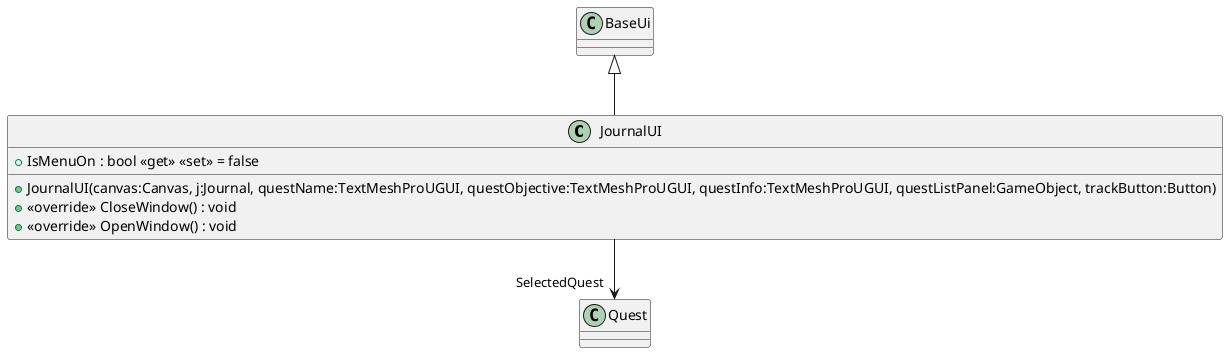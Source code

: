 @startuml
class JournalUI {
    + IsMenuOn : bool <<get>> <<set>> = false
    + JournalUI(canvas:Canvas, j:Journal, questName:TextMeshProUGUI, questObjective:TextMeshProUGUI, questInfo:TextMeshProUGUI, questListPanel:GameObject, trackButton:Button)
    + <<override>> CloseWindow() : void
    + <<override>> OpenWindow() : void
}
BaseUi <|-- JournalUI
JournalUI --> "SelectedQuest" Quest
@enduml
